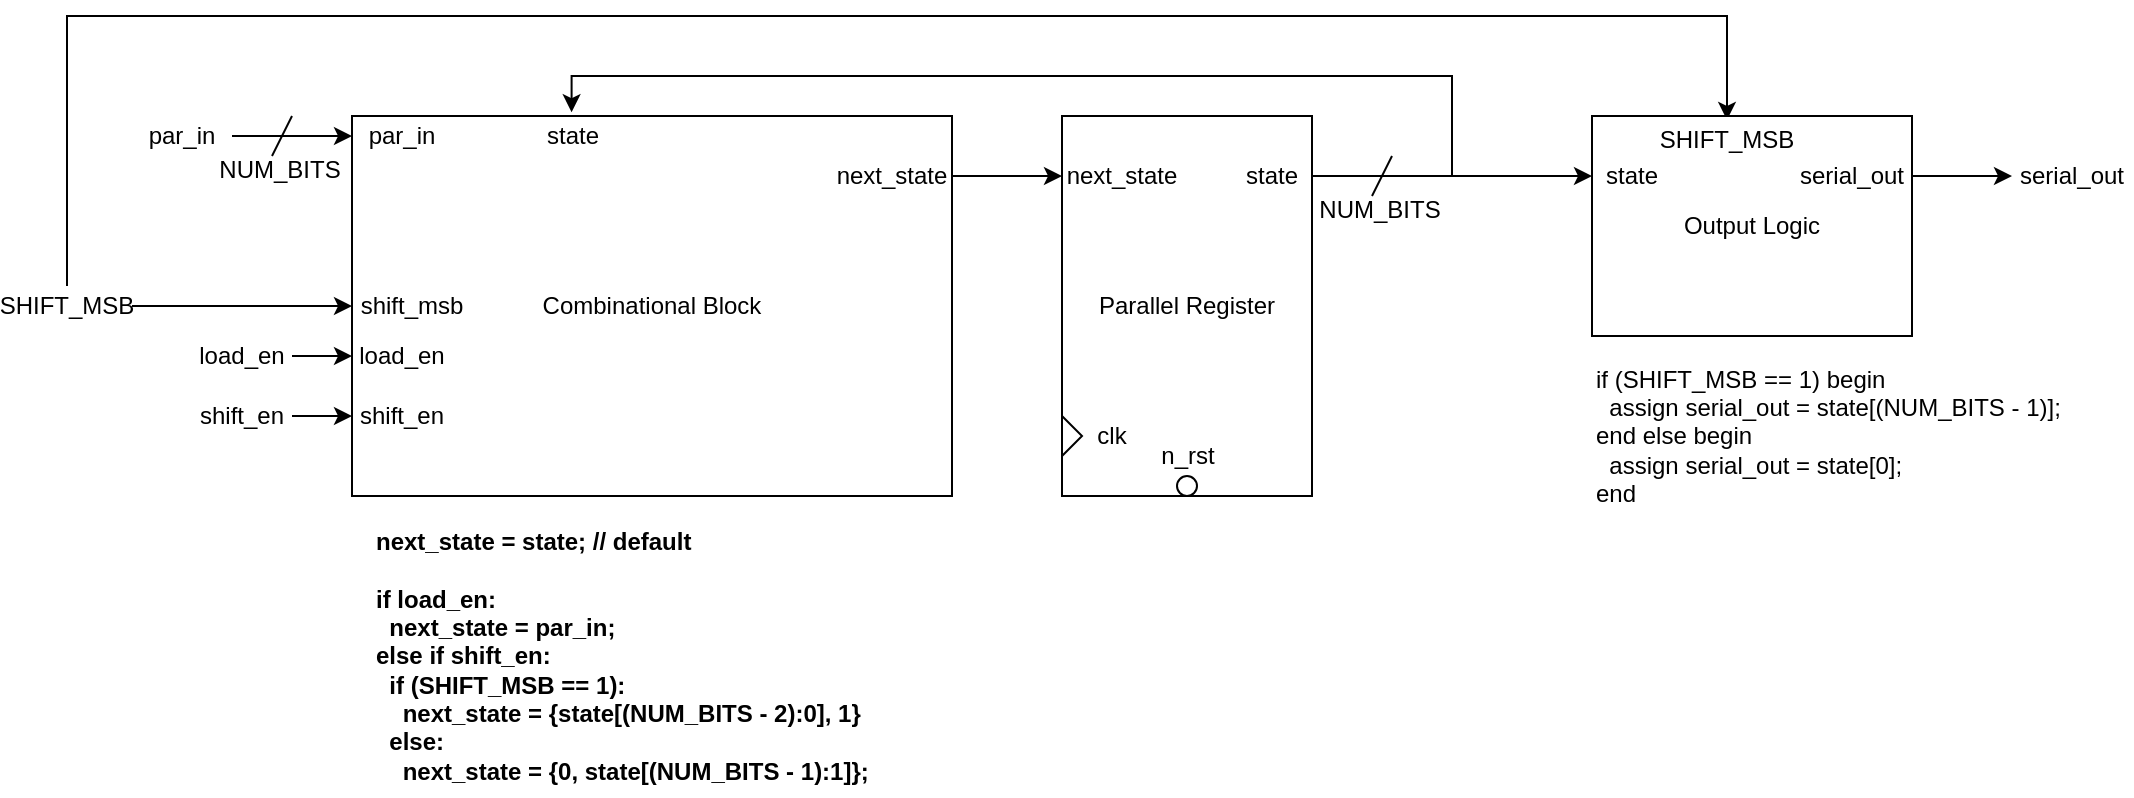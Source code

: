 <mxfile version="14.4.2" type="device"><diagram id="gvVD5IBV6LlJW3KV0C7b" name="Page-1"><mxGraphModel dx="1185" dy="635" grid="1" gridSize="10" guides="1" tooltips="1" connect="1" arrows="1" fold="1" page="1" pageScale="1" pageWidth="850" pageHeight="1100" math="0" shadow="0"><root><mxCell id="0"/><mxCell id="1" parent="0"/><mxCell id="fDJjaRIJTpCKnimicVBU-1" value="Parallel Register" style="rounded=0;whiteSpace=wrap;html=1;" parent="1" vertex="1"><mxGeometry x="535" y="160" width="125" height="190" as="geometry"/></mxCell><mxCell id="fDJjaRIJTpCKnimicVBU-2" value="" style="triangle;whiteSpace=wrap;html=1;" parent="1" vertex="1"><mxGeometry x="535" y="310" width="10" height="20" as="geometry"/></mxCell><mxCell id="fDJjaRIJTpCKnimicVBU-3" value="" style="ellipse;whiteSpace=wrap;html=1;aspect=fixed;" parent="1" vertex="1"><mxGeometry x="592.5" y="340" width="10" height="10" as="geometry"/></mxCell><mxCell id="fDJjaRIJTpCKnimicVBU-4" value="clk" style="text;html=1;strokeColor=none;fillColor=none;align=center;verticalAlign=middle;whiteSpace=wrap;rounded=0;" parent="1" vertex="1"><mxGeometry x="545" y="310" width="30" height="20" as="geometry"/></mxCell><mxCell id="fDJjaRIJTpCKnimicVBU-5" value="n_rst" style="text;html=1;strokeColor=none;fillColor=none;align=center;verticalAlign=middle;whiteSpace=wrap;rounded=0;" parent="1" vertex="1"><mxGeometry x="582.5" y="320" width="30" height="20" as="geometry"/></mxCell><mxCell id="fDJjaRIJTpCKnimicVBU-6" value="" style="edgeStyle=orthogonalEdgeStyle;rounded=0;orthogonalLoop=1;jettySize=auto;html=1;entryX=0.366;entryY=-0.01;entryDx=0;entryDy=0;entryPerimeter=0;" parent="1" source="fDJjaRIJTpCKnimicVBU-8" target="fDJjaRIJTpCKnimicVBU-10" edge="1"><mxGeometry x="-0.8" relative="1" as="geometry"><Array as="points"><mxPoint x="730" y="190"/><mxPoint x="730" y="140"/><mxPoint x="290" y="140"/></Array><mxPoint as="offset"/></mxGeometry></mxCell><mxCell id="7Db0TWB0ThM6HCkhdfxs-6" style="edgeStyle=orthogonalEdgeStyle;rounded=0;orthogonalLoop=1;jettySize=auto;html=1;entryX=0;entryY=0.5;entryDx=0;entryDy=0;" edge="1" parent="1" source="fDJjaRIJTpCKnimicVBU-8" target="7Db0TWB0ThM6HCkhdfxs-5"><mxGeometry relative="1" as="geometry"/></mxCell><mxCell id="fDJjaRIJTpCKnimicVBU-8" value="state" style="text;html=1;strokeColor=none;fillColor=none;align=center;verticalAlign=middle;whiteSpace=wrap;rounded=0;" parent="1" vertex="1"><mxGeometry x="620" y="180" width="40" height="20" as="geometry"/></mxCell><mxCell id="fDJjaRIJTpCKnimicVBU-10" value="Combinational Block" style="rounded=0;whiteSpace=wrap;html=1;" parent="1" vertex="1"><mxGeometry x="180" y="160" width="300" height="190" as="geometry"/></mxCell><mxCell id="fDJjaRIJTpCKnimicVBU-11" value="next_state" style="text;html=1;strokeColor=none;fillColor=none;align=center;verticalAlign=middle;whiteSpace=wrap;rounded=0;" parent="1" vertex="1"><mxGeometry x="535" y="180" width="60" height="20" as="geometry"/></mxCell><mxCell id="fDJjaRIJTpCKnimicVBU-12" style="edgeStyle=orthogonalEdgeStyle;rounded=0;orthogonalLoop=1;jettySize=auto;html=1;entryX=0;entryY=0.5;entryDx=0;entryDy=0;" parent="1" source="fDJjaRIJTpCKnimicVBU-13" target="fDJjaRIJTpCKnimicVBU-11" edge="1"><mxGeometry relative="1" as="geometry"/></mxCell><mxCell id="fDJjaRIJTpCKnimicVBU-13" value="next_state" style="text;html=1;strokeColor=none;fillColor=none;align=center;verticalAlign=middle;whiteSpace=wrap;rounded=0;" parent="1" vertex="1"><mxGeometry x="420" y="180" width="60" height="20" as="geometry"/></mxCell><mxCell id="fDJjaRIJTpCKnimicVBU-14" value="state" style="text;html=1;strokeColor=none;fillColor=none;align=center;verticalAlign=middle;whiteSpace=wrap;rounded=0;" parent="1" vertex="1"><mxGeometry x="272.5" y="165" width="35" height="10" as="geometry"/></mxCell><mxCell id="fDJjaRIJTpCKnimicVBU-15" value="shift_en" style="text;html=1;strokeColor=none;fillColor=none;align=center;verticalAlign=middle;whiteSpace=wrap;rounded=0;" parent="1" vertex="1"><mxGeometry x="180" y="300" width="50" height="20" as="geometry"/></mxCell><mxCell id="fDJjaRIJTpCKnimicVBU-16" style="edgeStyle=orthogonalEdgeStyle;rounded=0;orthogonalLoop=1;jettySize=auto;html=1;entryX=0;entryY=0.5;entryDx=0;entryDy=0;" parent="1" source="fDJjaRIJTpCKnimicVBU-17" target="fDJjaRIJTpCKnimicVBU-15" edge="1"><mxGeometry relative="1" as="geometry"/></mxCell><mxCell id="fDJjaRIJTpCKnimicVBU-17" value="shift_en" style="text;html=1;strokeColor=none;fillColor=none;align=center;verticalAlign=middle;whiteSpace=wrap;rounded=0;" parent="1" vertex="1"><mxGeometry x="100" y="300" width="50" height="20" as="geometry"/></mxCell><mxCell id="fDJjaRIJTpCKnimicVBU-18" value="par_in" style="text;html=1;strokeColor=none;fillColor=none;align=center;verticalAlign=middle;whiteSpace=wrap;rounded=0;" parent="1" vertex="1"><mxGeometry x="180" y="160" width="50" height="20" as="geometry"/></mxCell><mxCell id="fDJjaRIJTpCKnimicVBU-19" style="edgeStyle=orthogonalEdgeStyle;rounded=0;orthogonalLoop=1;jettySize=auto;html=1;entryX=0;entryY=0.5;entryDx=0;entryDy=0;" parent="1" source="fDJjaRIJTpCKnimicVBU-20" target="fDJjaRIJTpCKnimicVBU-18" edge="1"><mxGeometry relative="1" as="geometry"/></mxCell><mxCell id="fDJjaRIJTpCKnimicVBU-20" value="par_in" style="text;html=1;strokeColor=none;fillColor=none;align=center;verticalAlign=middle;whiteSpace=wrap;rounded=0;" parent="1" vertex="1"><mxGeometry x="70" y="160" width="50" height="20" as="geometry"/></mxCell><mxCell id="fDJjaRIJTpCKnimicVBU-21" value="" style="endArrow=none;html=1;" parent="1" edge="1"><mxGeometry width="50" height="50" relative="1" as="geometry"><mxPoint x="690" y="200" as="sourcePoint"/><mxPoint x="700" y="180" as="targetPoint"/></mxGeometry></mxCell><mxCell id="fDJjaRIJTpCKnimicVBU-22" value="&lt;div align=&quot;left&quot;&gt;next_state = state; // default&lt;/div&gt;&lt;div align=&quot;left&quot;&gt;&lt;br&gt;&lt;/div&gt;&lt;div align=&quot;left&quot;&gt;if load_en:&lt;/div&gt;&lt;div align=&quot;left&quot;&gt;&amp;nbsp; next_state = par_in;&lt;/div&gt;&lt;div align=&quot;left&quot;&gt;else if shift_en:&lt;/div&gt;&lt;div align=&quot;left&quot;&gt;&amp;nbsp; if (SHIFT_MSB == 1):&lt;/div&gt;&lt;div align=&quot;left&quot;&gt;&amp;nbsp;&amp;nbsp;&amp;nbsp; next_state = {state[(NUM_BITS - 2):0], 1}&lt;br&gt;&lt;/div&gt;&lt;div align=&quot;left&quot;&gt;&amp;nbsp; else:&lt;/div&gt;&lt;div align=&quot;left&quot;&gt;&amp;nbsp;&amp;nbsp;&amp;nbsp; next_state = {0, state[(NUM_BITS - 1):1]};&lt;/div&gt;" style="text;html=1;strokeColor=none;fillColor=none;align=left;verticalAlign=middle;whiteSpace=wrap;rounded=0;fontStyle=1" parent="1" vertex="1"><mxGeometry x="190" y="360" width="280" height="140" as="geometry"/></mxCell><mxCell id="fDJjaRIJTpCKnimicVBU-23" value="NUM_BITS" style="text;html=1;strokeColor=none;fillColor=none;align=center;verticalAlign=middle;whiteSpace=wrap;rounded=0;" parent="1" vertex="1"><mxGeometry x="689" y="202" width="10" height="10" as="geometry"/></mxCell><mxCell id="fDJjaRIJTpCKnimicVBU-28" value="load_en" style="text;html=1;strokeColor=none;fillColor=none;align=center;verticalAlign=middle;whiteSpace=wrap;rounded=0;" parent="1" vertex="1"><mxGeometry x="180" y="270" width="50" height="20" as="geometry"/></mxCell><mxCell id="fDJjaRIJTpCKnimicVBU-29" style="edgeStyle=orthogonalEdgeStyle;rounded=0;orthogonalLoop=1;jettySize=auto;html=1;entryX=0;entryY=0.5;entryDx=0;entryDy=0;" parent="1" source="fDJjaRIJTpCKnimicVBU-30" target="fDJjaRIJTpCKnimicVBU-28" edge="1"><mxGeometry relative="1" as="geometry"/></mxCell><mxCell id="fDJjaRIJTpCKnimicVBU-30" value="load_en" style="text;html=1;strokeColor=none;fillColor=none;align=center;verticalAlign=middle;whiteSpace=wrap;rounded=0;" parent="1" vertex="1"><mxGeometry x="100" y="270" width="50" height="20" as="geometry"/></mxCell><mxCell id="fDJjaRIJTpCKnimicVBU-33" value="" style="endArrow=none;html=1;" parent="1" edge="1"><mxGeometry width="50" height="50" relative="1" as="geometry"><mxPoint x="140" y="180" as="sourcePoint"/><mxPoint x="150" y="160" as="targetPoint"/></mxGeometry></mxCell><mxCell id="fDJjaRIJTpCKnimicVBU-34" value="NUM_BITS" style="text;html=1;strokeColor=none;fillColor=none;align=center;verticalAlign=middle;whiteSpace=wrap;rounded=0;" parent="1" vertex="1"><mxGeometry x="139" y="182" width="10" height="10" as="geometry"/></mxCell><mxCell id="fDJjaRIJTpCKnimicVBU-39" style="edgeStyle=orthogonalEdgeStyle;rounded=0;orthogonalLoop=1;jettySize=auto;html=1;" parent="1" source="fDJjaRIJTpCKnimicVBU-37" edge="1"><mxGeometry relative="1" as="geometry"><mxPoint x="1010" y="190" as="targetPoint"/></mxGeometry></mxCell><mxCell id="fDJjaRIJTpCKnimicVBU-40" value="serial_out" style="text;html=1;strokeColor=none;fillColor=none;align=center;verticalAlign=middle;whiteSpace=wrap;rounded=0;" parent="1" vertex="1"><mxGeometry x="1010" y="180" width="60" height="20" as="geometry"/></mxCell><mxCell id="7Db0TWB0ThM6HCkhdfxs-3" style="edgeStyle=orthogonalEdgeStyle;rounded=0;orthogonalLoop=1;jettySize=auto;html=1;entryX=0;entryY=0.5;entryDx=0;entryDy=0;" edge="1" parent="1" source="7Db0TWB0ThM6HCkhdfxs-1" target="7Db0TWB0ThM6HCkhdfxs-2"><mxGeometry relative="1" as="geometry"/></mxCell><mxCell id="7Db0TWB0ThM6HCkhdfxs-9" style="edgeStyle=orthogonalEdgeStyle;rounded=0;orthogonalLoop=1;jettySize=auto;html=1;entryX=0.5;entryY=0;entryDx=0;entryDy=0;" edge="1" parent="1" source="7Db0TWB0ThM6HCkhdfxs-1" target="7Db0TWB0ThM6HCkhdfxs-8"><mxGeometry relative="1" as="geometry"><Array as="points"><mxPoint x="38" y="110"/><mxPoint x="868" y="110"/></Array></mxGeometry></mxCell><mxCell id="7Db0TWB0ThM6HCkhdfxs-1" value="SHIFT_MSB" style="text;html=1;strokeColor=none;fillColor=none;align=center;verticalAlign=middle;whiteSpace=wrap;rounded=0;" vertex="1" parent="1"><mxGeometry x="5" y="245" width="65" height="20" as="geometry"/></mxCell><mxCell id="7Db0TWB0ThM6HCkhdfxs-2" value="shift_msb" style="text;html=1;strokeColor=none;fillColor=none;align=center;verticalAlign=middle;whiteSpace=wrap;rounded=0;" vertex="1" parent="1"><mxGeometry x="180" y="245" width="60" height="20" as="geometry"/></mxCell><mxCell id="7Db0TWB0ThM6HCkhdfxs-4" value="Output Logic" style="rounded=0;whiteSpace=wrap;html=1;" vertex="1" parent="1"><mxGeometry x="800" y="160" width="160" height="110" as="geometry"/></mxCell><mxCell id="7Db0TWB0ThM6HCkhdfxs-5" value="state" style="text;html=1;strokeColor=none;fillColor=none;align=center;verticalAlign=middle;whiteSpace=wrap;rounded=0;" vertex="1" parent="1"><mxGeometry x="800" y="180" width="40" height="20" as="geometry"/></mxCell><mxCell id="fDJjaRIJTpCKnimicVBU-37" value="serial_out" style="text;html=1;strokeColor=none;fillColor=none;align=center;verticalAlign=middle;whiteSpace=wrap;rounded=0;" parent="1" vertex="1"><mxGeometry x="900" y="180" width="60" height="20" as="geometry"/></mxCell><mxCell id="7Db0TWB0ThM6HCkhdfxs-7" value="&lt;div align=&quot;left&quot;&gt;if (SHIFT_MSB == 1) begin&lt;br&gt;&amp;nbsp; assign serial_out = state[(NUM_BITS - 1)];&lt;br&gt;end else begin&lt;br&gt;&amp;nbsp; assign serial_out = state[0];&lt;br&gt;end&lt;/div&gt;" style="text;html=1;strokeColor=none;fillColor=none;align=left;verticalAlign=middle;whiteSpace=wrap;rounded=0;" vertex="1" parent="1"><mxGeometry x="800" y="270" width="240" height="100" as="geometry"/></mxCell><mxCell id="7Db0TWB0ThM6HCkhdfxs-8" value="SHIFT_MSB" style="text;html=1;strokeColor=none;fillColor=none;align=center;verticalAlign=middle;whiteSpace=wrap;rounded=0;" vertex="1" parent="1"><mxGeometry x="835" y="162" width="65" height="20" as="geometry"/></mxCell></root></mxGraphModel></diagram></mxfile>